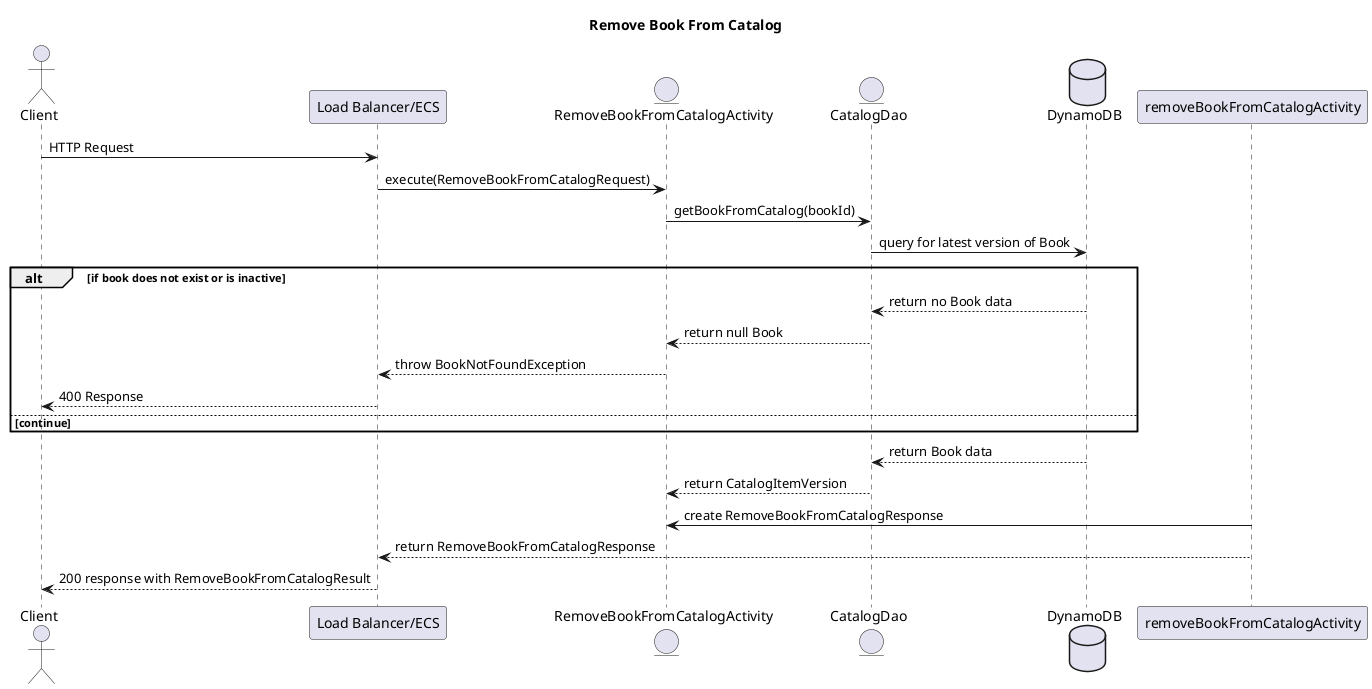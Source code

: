 PARTICIPANTS: use this file for creating the remove book from catalog diagram in mastery task 01
@startuml
actor "Client" as client
participant "Load Balancer/ECS" as loadBalancer
entity "RemoveBookFromCatalogActivity" as RemoveBookFromCatalogActivity
entity "CatalogDao" as CatalogDao
database "DynamoDB" as dynamoDB

title Remove Book From Catalog

client -> loadBalancer : HTTP Request
loadBalancer ->  RemoveBookFromCatalogActivity : execute(RemoveBookFromCatalogRequest)
RemoveBookFromCatalogActivity -> CatalogDao : getBookFromCatalog(bookId)
CatalogDao -> dynamoDB : query for latest version of Book

alt if book does not exist or is inactive
dynamoDB --> CatalogDao : return no Book data
CatalogDao --> RemoveBookFromCatalogActivity : return null Book
RemoveBookFromCatalogActivity --> loadBalancer : throw BookNotFoundException
loadBalancer --> client : 400 Response
else continue
end

dynamoDB --> CatalogDao : return Book data
CatalogDao --> RemoveBookFromCatalogActivity : return CatalogItemVersion
removeBookFromCatalogActivity -> RemoveBookFromCatalogActivity : create RemoveBookFromCatalogResponse
removeBookFromCatalogActivity --> loadBalancer : return RemoveBookFromCatalogResponse
loadBalancer --> client : 200 response with RemoveBookFromCatalogResult

@enduml